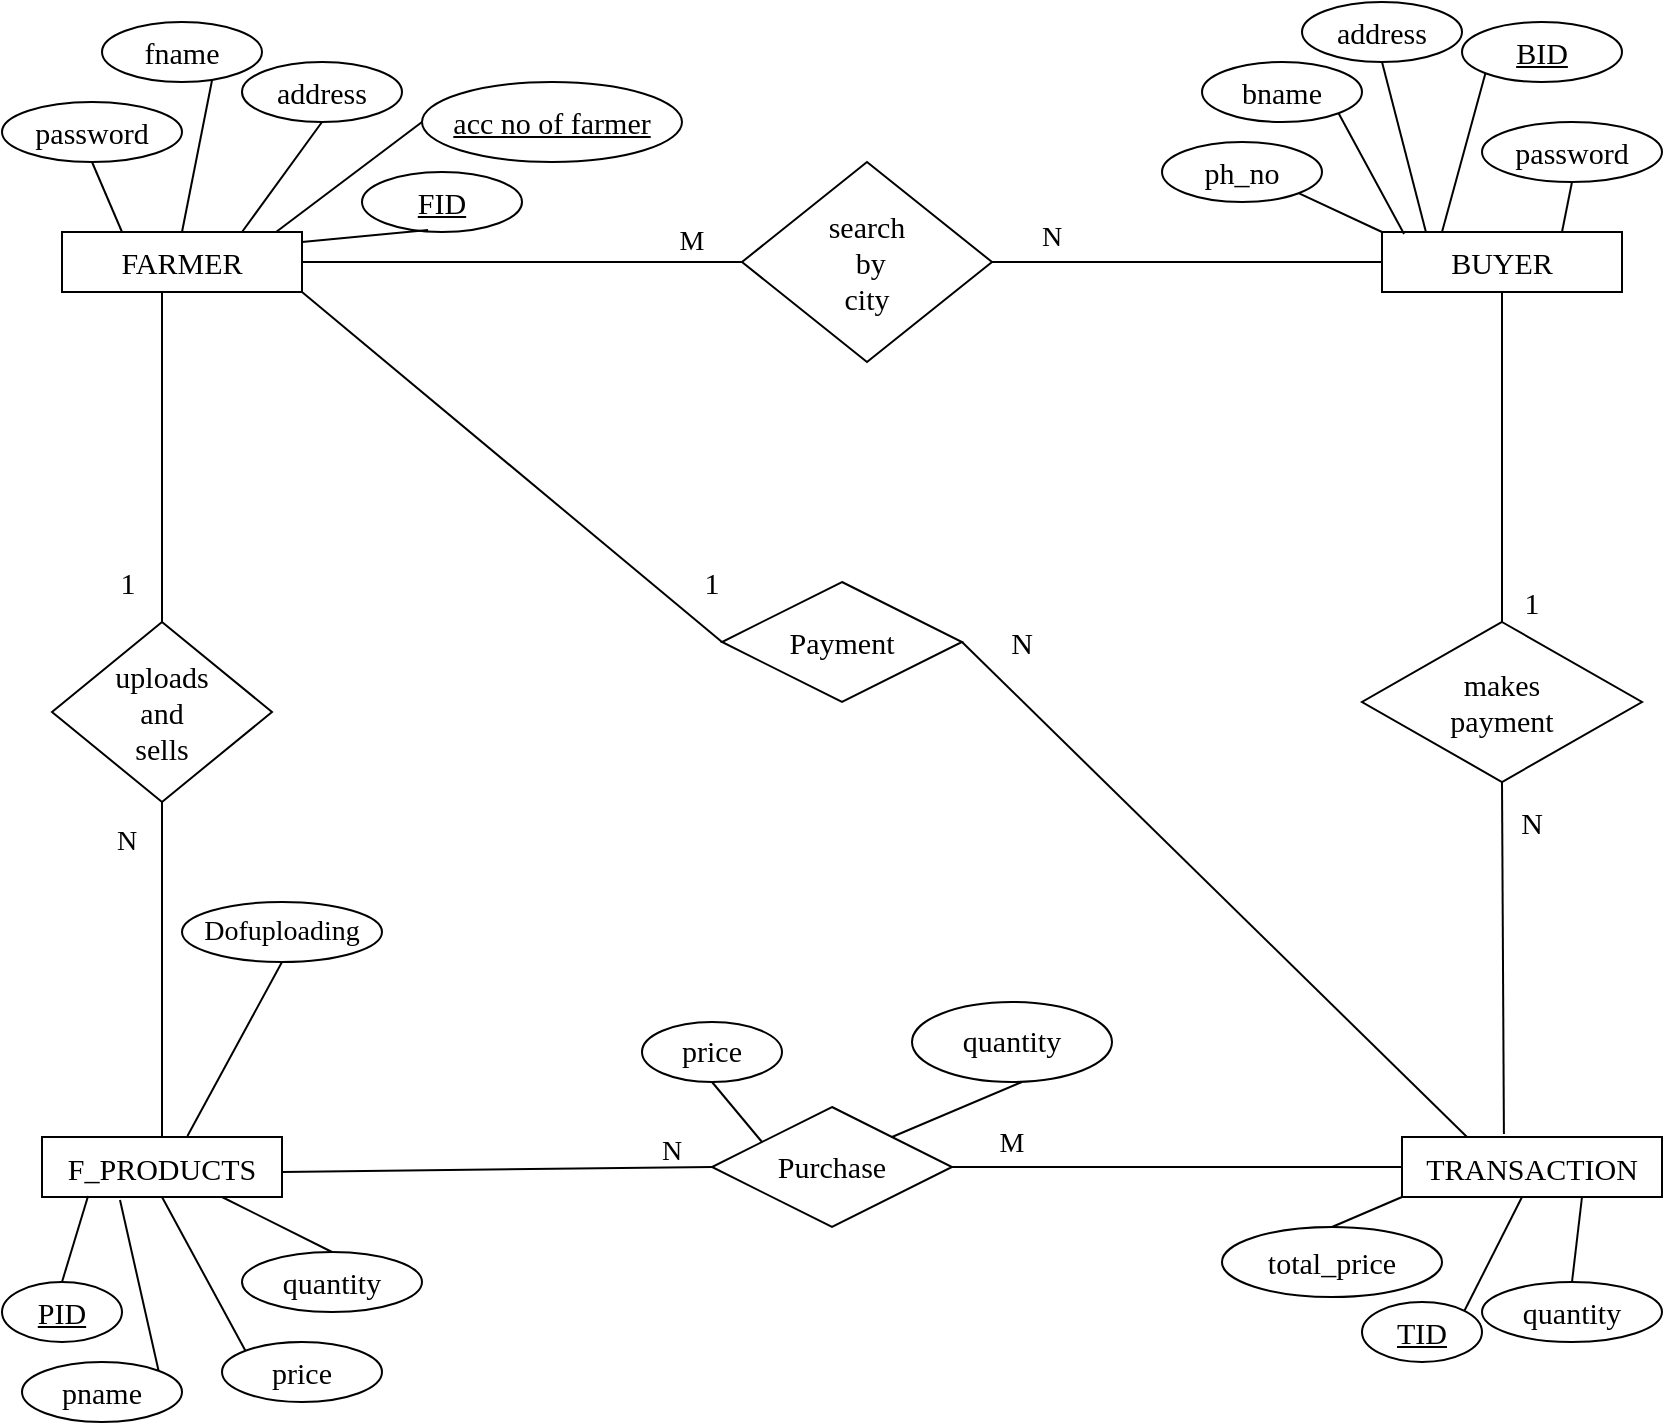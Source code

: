 <mxfile version="20.7.4" type="device"><diagram id="R2lEEEUBdFMjLlhIrx00" name="Page-1"><mxGraphModel dx="1120" dy="427" grid="1" gridSize="10" guides="1" tooltips="1" connect="1" arrows="1" fold="1" page="1" pageScale="1" pageWidth="850" pageHeight="1100" math="0" shadow="0" extFonts="Permanent Marker^https://fonts.googleapis.com/css?family=Permanent+Marker"><root><mxCell id="0"/><mxCell id="1" parent="0"/><mxCell id="m4j7v_znh__L7se7Decb-130" value="F_PRODUCTS" style="rounded=0;whiteSpace=wrap;html=1;fontSize=15;fontFamily=Comic Sans MS;" parent="1" vertex="1"><mxGeometry x="30" y="597.5" width="120" height="30" as="geometry"/></mxCell><mxCell id="m4j7v_znh__L7se7Decb-131" value="&lt;span style=&quot;font-weight: normal;&quot;&gt;TRANSACTION&lt;/span&gt;" style="rounded=0;whiteSpace=wrap;html=1;fontSize=15;fontFamily=Comic Sans MS;fontStyle=1" parent="1" vertex="1"><mxGeometry x="710" y="597.5" width="130" height="30" as="geometry"/></mxCell><mxCell id="m4j7v_znh__L7se7Decb-132" value="FARMER" style="rounded=0;whiteSpace=wrap;html=1;fontFamily=Comic Sans MS;fontSize=15;" parent="1" vertex="1"><mxGeometry x="40" y="145" width="120" height="30" as="geometry"/></mxCell><mxCell id="m4j7v_znh__L7se7Decb-133" value="&lt;font style=&quot;font-size: 15px;&quot; face=&quot;Comic Sans MS&quot;&gt;BUYER&lt;/font&gt;" style="rounded=0;whiteSpace=wrap;html=1;" parent="1" vertex="1"><mxGeometry x="700" y="145" width="120" height="30" as="geometry"/></mxCell><mxCell id="m4j7v_znh__L7se7Decb-137" value="&lt;span style=&quot;font-style: normal;&quot;&gt;makes&lt;br&gt;payment&lt;/span&gt;" style="rhombus;whiteSpace=wrap;html=1;fontStyle=2;fontSize=15;fontFamily=Comic Sans MS;" parent="1" vertex="1"><mxGeometry x="690" y="340" width="140" height="80" as="geometry"/></mxCell><mxCell id="m4j7v_znh__L7se7Decb-140" value="password" style="ellipse;whiteSpace=wrap;html=1;fontFamily=Comic Sans MS;fontSize=15;" parent="1" vertex="1"><mxGeometry x="10" y="80" width="90" height="30" as="geometry"/></mxCell><mxCell id="m4j7v_znh__L7se7Decb-141" value="fname" style="ellipse;whiteSpace=wrap;html=1;fontSize=15;fontFamily=Comic Sans MS;" parent="1" vertex="1"><mxGeometry x="60" y="40" width="80" height="30" as="geometry"/></mxCell><mxCell id="m4j7v_znh__L7se7Decb-142" value="address" style="ellipse;whiteSpace=wrap;html=1;fontFamily=Comic Sans MS;fontSize=15;" parent="1" vertex="1"><mxGeometry x="130" y="60" width="80" height="30" as="geometry"/></mxCell><mxCell id="m4j7v_znh__L7se7Decb-143" value="FID" style="ellipse;whiteSpace=wrap;html=1;fontStyle=4;fontFamily=Comic Sans MS;fontSize=15;" parent="1" vertex="1"><mxGeometry x="190" y="115" width="80" height="30" as="geometry"/></mxCell><mxCell id="m4j7v_znh__L7se7Decb-144" value="ph_no" style="ellipse;whiteSpace=wrap;html=1;fontFamily=Comic Sans MS;fontSize=15;" parent="1" vertex="1"><mxGeometry x="590" y="100" width="80" height="30" as="geometry"/></mxCell><mxCell id="m4j7v_znh__L7se7Decb-145" value="bname" style="ellipse;whiteSpace=wrap;html=1;fontFamily=Comic Sans MS;fontSize=15;" parent="1" vertex="1"><mxGeometry x="610" y="60" width="80" height="30" as="geometry"/></mxCell><mxCell id="m4j7v_znh__L7se7Decb-146" value="address" style="ellipse;whiteSpace=wrap;html=1;fontFamily=Comic Sans MS;fontSize=15;" parent="1" vertex="1"><mxGeometry x="660" y="30" width="80" height="30" as="geometry"/></mxCell><mxCell id="m4j7v_znh__L7se7Decb-147" value="BID" style="ellipse;whiteSpace=wrap;html=1;fontSize=15;fontStyle=4;fontFamily=Comic Sans MS;" parent="1" vertex="1"><mxGeometry x="740" y="40" width="80" height="30" as="geometry"/></mxCell><mxCell id="m4j7v_znh__L7se7Decb-148" value="password" style="ellipse;whiteSpace=wrap;html=1;fontFamily=Comic Sans MS;fontSize=15;" parent="1" vertex="1"><mxGeometry x="750" y="90" width="90" height="30" as="geometry"/></mxCell><mxCell id="m4j7v_znh__L7se7Decb-149" value="PID" style="ellipse;whiteSpace=wrap;html=1;fontStyle=4;fontFamily=Comic Sans MS;fontSize=15;" parent="1" vertex="1"><mxGeometry x="10" y="670" width="60" height="30" as="geometry"/></mxCell><mxCell id="m4j7v_znh__L7se7Decb-150" value="pname" style="ellipse;whiteSpace=wrap;html=1;fontSize=15;fontFamily=Comic Sans MS;" parent="1" vertex="1"><mxGeometry x="20" y="710" width="80" height="30" as="geometry"/></mxCell><mxCell id="m4j7v_znh__L7se7Decb-151" value="price" style="ellipse;whiteSpace=wrap;html=1;fontFamily=Comic Sans MS;fontSize=15;" parent="1" vertex="1"><mxGeometry x="120" y="700" width="80" height="30" as="geometry"/></mxCell><mxCell id="m4j7v_znh__L7se7Decb-152" value="Dofuploading" style="ellipse;whiteSpace=wrap;html=1;fontFamily=Comic Sans MS;fontSize=14;" parent="1" vertex="1"><mxGeometry x="100" y="480" width="100" height="30" as="geometry"/></mxCell><mxCell id="m4j7v_znh__L7se7Decb-153" value="quantity" style="ellipse;whiteSpace=wrap;html=1;fontFamily=Comic Sans MS;fontSize=15;" parent="1" vertex="1"><mxGeometry x="130" y="655" width="90" height="30" as="geometry"/></mxCell><mxCell id="m4j7v_znh__L7se7Decb-160" value="TID" style="ellipse;whiteSpace=wrap;html=1;fontSize=15;fontFamily=Comic Sans MS;fontStyle=4" parent="1" vertex="1"><mxGeometry x="690" y="680" width="60" height="30" as="geometry"/></mxCell><mxCell id="m4j7v_znh__L7se7Decb-161" value="quantity" style="ellipse;whiteSpace=wrap;html=1;fontFamily=Comic Sans MS;fontSize=15;" parent="1" vertex="1"><mxGeometry x="750" y="670" width="90" height="30" as="geometry"/></mxCell><mxCell id="m4j7v_znh__L7se7Decb-162" style="edgeStyle=orthogonalEdgeStyle;rounded=0;orthogonalLoop=1;jettySize=auto;html=1;exitX=0.5;exitY=1;exitDx=0;exitDy=0;" parent="1" edge="1"><mxGeometry relative="1" as="geometry"><mxPoint x="690" y="565" as="sourcePoint"/><mxPoint x="690" y="565" as="targetPoint"/></mxGeometry></mxCell><mxCell id="m4j7v_znh__L7se7Decb-163" value="" style="endArrow=none;html=1;rounded=0;exitX=0.75;exitY=0;exitDx=0;exitDy=0;" parent="1" source="m4j7v_znh__L7se7Decb-132" edge="1"><mxGeometry width="50" height="50" relative="1" as="geometry"><mxPoint x="130" y="140" as="sourcePoint"/><mxPoint x="170" y="90" as="targetPoint"/></mxGeometry></mxCell><mxCell id="m4j7v_znh__L7se7Decb-164" value="" style="endArrow=none;html=1;rounded=0;entryX=0.5;entryY=1;entryDx=0;entryDy=0;exitX=0.25;exitY=0;exitDx=0;exitDy=0;" parent="1" source="m4j7v_znh__L7se7Decb-132" target="m4j7v_znh__L7se7Decb-140" edge="1"><mxGeometry width="50" height="50" relative="1" as="geometry"><mxPoint x="60" y="140" as="sourcePoint"/><mxPoint x="125" y="95" as="targetPoint"/></mxGeometry></mxCell><mxCell id="m4j7v_znh__L7se7Decb-165" value="" style="endArrow=none;html=1;rounded=0;entryX=0.688;entryY=0.967;entryDx=0;entryDy=0;entryPerimeter=0;" parent="1" target="m4j7v_znh__L7se7Decb-141" edge="1"><mxGeometry width="50" height="50" relative="1" as="geometry"><mxPoint x="100" y="145" as="sourcePoint"/><mxPoint x="150" y="95" as="targetPoint"/></mxGeometry></mxCell><mxCell id="m4j7v_znh__L7se7Decb-166" value="" style="endArrow=none;html=1;rounded=0;entryX=0.413;entryY=0.967;entryDx=0;entryDy=0;entryPerimeter=0;" parent="1" target="m4j7v_znh__L7se7Decb-143" edge="1"><mxGeometry width="50" height="50" relative="1" as="geometry"><mxPoint x="160" y="150" as="sourcePoint"/><mxPoint x="210" y="100" as="targetPoint"/></mxGeometry></mxCell><mxCell id="m4j7v_znh__L7se7Decb-167" value="" style="endArrow=none;html=1;rounded=0;entryX=1;entryY=1;entryDx=0;entryDy=0;" parent="1" target="m4j7v_znh__L7se7Decb-144" edge="1"><mxGeometry width="50" height="50" relative="1" as="geometry"><mxPoint x="700" y="145" as="sourcePoint"/><mxPoint x="750" y="95" as="targetPoint"/></mxGeometry></mxCell><mxCell id="m4j7v_znh__L7se7Decb-168" value="" style="endArrow=none;html=1;rounded=0;entryX=1;entryY=1;entryDx=0;entryDy=0;exitX=0.092;exitY=0.033;exitDx=0;exitDy=0;exitPerimeter=0;" parent="1" source="m4j7v_znh__L7se7Decb-133" target="m4j7v_znh__L7se7Decb-145" edge="1"><mxGeometry width="50" height="50" relative="1" as="geometry"><mxPoint x="710" y="140" as="sourcePoint"/><mxPoint x="755" y="95" as="targetPoint"/></mxGeometry></mxCell><mxCell id="m4j7v_znh__L7se7Decb-169" value="" style="endArrow=none;html=1;rounded=0;exitX=0.25;exitY=0;exitDx=0;exitDy=0;entryX=0;entryY=1;entryDx=0;entryDy=0;" parent="1" source="m4j7v_znh__L7se7Decb-133" target="m4j7v_znh__L7se7Decb-147" edge="1"><mxGeometry width="50" height="50" relative="1" as="geometry"><mxPoint x="740" y="140" as="sourcePoint"/><mxPoint x="760" y="60" as="targetPoint"/></mxGeometry></mxCell><mxCell id="m4j7v_znh__L7se7Decb-170" value="" style="endArrow=none;html=1;rounded=0;entryX=0.183;entryY=0;entryDx=0;entryDy=0;entryPerimeter=0;exitX=0.5;exitY=1;exitDx=0;exitDy=0;" parent="1" source="m4j7v_znh__L7se7Decb-146" target="m4j7v_znh__L7se7Decb-133" edge="1"><mxGeometry width="50" height="50" relative="1" as="geometry"><mxPoint x="685" y="60" as="sourcePoint"/><mxPoint x="720" y="140" as="targetPoint"/></mxGeometry></mxCell><mxCell id="m4j7v_znh__L7se7Decb-171" value="" style="endArrow=none;html=1;rounded=0;exitX=0.75;exitY=0;exitDx=0;exitDy=0;entryX=0.5;entryY=1;entryDx=0;entryDy=0;" parent="1" source="m4j7v_znh__L7se7Decb-133" target="m4j7v_znh__L7se7Decb-148" edge="1"><mxGeometry width="50" height="50" relative="1" as="geometry"><mxPoint x="755" y="170" as="sourcePoint"/><mxPoint x="805" y="120" as="targetPoint"/></mxGeometry></mxCell><mxCell id="m4j7v_znh__L7se7Decb-177" value="" style="endArrow=none;html=1;rounded=0;exitX=0.5;exitY=0;exitDx=0;exitDy=0;" parent="1" source="m4j7v_znh__L7se7Decb-161" edge="1"><mxGeometry width="50" height="50" relative="1" as="geometry"><mxPoint x="750" y="677.5" as="sourcePoint"/><mxPoint x="800" y="627.5" as="targetPoint"/></mxGeometry></mxCell><mxCell id="m4j7v_znh__L7se7Decb-180" value="" style="endArrow=none;html=1;rounded=0;exitX=0.5;exitY=0;exitDx=0;exitDy=0;entryX=0.192;entryY=0.983;entryDx=0;entryDy=0;entryPerimeter=0;" parent="1" source="m4j7v_znh__L7se7Decb-149" target="m4j7v_znh__L7se7Decb-130" edge="1"><mxGeometry width="50" height="50" relative="1" as="geometry"><mxPoint x="10" y="667.5" as="sourcePoint"/><mxPoint x="70" y="627.5" as="targetPoint"/></mxGeometry></mxCell><mxCell id="m4j7v_znh__L7se7Decb-181" value="" style="endArrow=none;html=1;rounded=0;exitX=1;exitY=0;exitDx=0;exitDy=0;entryX=0.325;entryY=1.05;entryDx=0;entryDy=0;entryPerimeter=0;" parent="1" source="m4j7v_znh__L7se7Decb-150" target="m4j7v_znh__L7se7Decb-130" edge="1"><mxGeometry width="50" height="50" relative="1" as="geometry"><mxPoint x="40" y="677.5" as="sourcePoint"/><mxPoint x="70" y="630" as="targetPoint"/></mxGeometry></mxCell><mxCell id="m4j7v_znh__L7se7Decb-182" value="" style="endArrow=none;html=1;rounded=0;exitX=0;exitY=0;exitDx=0;exitDy=0;entryX=0.5;entryY=1;entryDx=0;entryDy=0;" parent="1" source="m4j7v_znh__L7se7Decb-151" target="m4j7v_znh__L7se7Decb-130" edge="1"><mxGeometry width="50" height="50" relative="1" as="geometry"><mxPoint x="60" y="677.5" as="sourcePoint"/><mxPoint x="110" y="627.5" as="targetPoint"/></mxGeometry></mxCell><mxCell id="m4j7v_znh__L7se7Decb-183" value="" style="endArrow=none;html=1;rounded=0;entryX=0.75;entryY=1;entryDx=0;entryDy=0;exitX=0.5;exitY=0;exitDx=0;exitDy=0;" parent="1" source="m4j7v_znh__L7se7Decb-153" target="m4j7v_znh__L7se7Decb-130" edge="1"><mxGeometry width="50" height="50" relative="1" as="geometry"><mxPoint x="160" y="652.5" as="sourcePoint"/><mxPoint x="210" y="602.5" as="targetPoint"/></mxGeometry></mxCell><mxCell id="m4j7v_znh__L7se7Decb-184" value="" style="endArrow=none;html=1;rounded=0;entryX=0.5;entryY=1;entryDx=0;entryDy=0;exitX=0.606;exitY=-0.017;exitDx=0;exitDy=0;exitPerimeter=0;" parent="1" source="m4j7v_znh__L7se7Decb-130" target="m4j7v_znh__L7se7Decb-152" edge="1"><mxGeometry width="50" height="50" relative="1" as="geometry"><mxPoint x="120" y="600" as="sourcePoint"/><mxPoint x="170" y="550" as="targetPoint"/></mxGeometry></mxCell><mxCell id="m4j7v_znh__L7se7Decb-185" value="&lt;div style=&quot;&quot;&gt;&lt;span style=&quot;background-color: initial;&quot;&gt;uploads&lt;/span&gt;&lt;/div&gt;&lt;div style=&quot;&quot;&gt;&lt;span style=&quot;background-color: initial;&quot;&gt;and&lt;/span&gt;&lt;/div&gt;&lt;div style=&quot;&quot;&gt;&lt;span style=&quot;background-color: initial;&quot;&gt;sells&lt;/span&gt;&lt;/div&gt;" style="shape=rhombus;perimeter=rhombusPerimeter;whiteSpace=wrap;html=1;align=center;fontFamily=Comic Sans MS;fontSize=15;" parent="1" vertex="1"><mxGeometry x="35" y="340" width="110" height="90" as="geometry"/></mxCell><mxCell id="m4j7v_znh__L7se7Decb-212" value="&lt;font style=&quot;font-size: 15px;&quot;&gt;search&lt;br&gt;&amp;nbsp;by &lt;br&gt;city&lt;/font&gt;" style="shape=rhombus;perimeter=rhombusPerimeter;whiteSpace=wrap;html=1;align=center;fontFamily=Comic Sans MS;fontStyle=0" parent="1" vertex="1"><mxGeometry x="380" y="110" width="125" height="100" as="geometry"/></mxCell><mxCell id="VOC5SIt7LBLSHGvFFrHT-1" value="&lt;font style=&quot;font-size: 15px;&quot; face=&quot;Comic Sans MS&quot;&gt;&lt;u&gt;acc no of farmer&lt;/u&gt;&lt;/font&gt;" style="ellipse;whiteSpace=wrap;html=1;" parent="1" vertex="1"><mxGeometry x="220" y="70" width="130" height="40" as="geometry"/></mxCell><mxCell id="VOC5SIt7LBLSHGvFFrHT-2" value="" style="endArrow=none;html=1;rounded=0;entryX=0;entryY=0.5;entryDx=0;entryDy=0;" parent="1" target="m4j7v_znh__L7se7Decb-212" edge="1"><mxGeometry width="50" height="50" relative="1" as="geometry"><mxPoint x="160" y="160" as="sourcePoint"/><mxPoint x="210" y="110" as="targetPoint"/></mxGeometry></mxCell><mxCell id="VOC5SIt7LBLSHGvFFrHT-3" value="" style="endArrow=none;html=1;rounded=0;entryX=0;entryY=0.5;entryDx=0;entryDy=0;" parent="1" target="m4j7v_znh__L7se7Decb-133" edge="1"><mxGeometry width="50" height="50" relative="1" as="geometry"><mxPoint x="505" y="160" as="sourcePoint"/><mxPoint x="555" y="110" as="targetPoint"/></mxGeometry></mxCell><mxCell id="GipwO5AJkCHIMynuwP3j-1" value="" style="endArrow=none;html=1;rounded=0;fontFamily=Comic Sans MS;fontSize=14;exitX=0.892;exitY=0;exitDx=0;exitDy=0;exitPerimeter=0;" edge="1" parent="1" source="m4j7v_znh__L7se7Decb-132"><mxGeometry width="50" height="50" relative="1" as="geometry"><mxPoint x="170" y="140" as="sourcePoint"/><mxPoint x="220" y="90" as="targetPoint"/></mxGeometry></mxCell><mxCell id="GipwO5AJkCHIMynuwP3j-2" value="&lt;font style=&quot;font-size: 14px;&quot;&gt;M&lt;/font&gt;" style="text;strokeColor=none;align=center;fillColor=none;html=1;verticalAlign=middle;whiteSpace=wrap;rounded=0;fontFamily=Comic Sans MS;fontSize=14;" vertex="1" parent="1"><mxGeometry x="340" y="145" width="30" height="10" as="geometry"/></mxCell><mxCell id="GipwO5AJkCHIMynuwP3j-3" value="N" style="text;strokeColor=none;align=center;fillColor=none;html=1;verticalAlign=middle;whiteSpace=wrap;rounded=0;fontFamily=Comic Sans MS;fontSize=14;" vertex="1" parent="1"><mxGeometry x="520" y="140" width="30" height="15" as="geometry"/></mxCell><mxCell id="GipwO5AJkCHIMynuwP3j-4" value="" style="endArrow=none;html=1;rounded=0;fontFamily=Comic Sans MS;fontSize=14;exitX=0.5;exitY=0;exitDx=0;exitDy=0;" edge="1" parent="1" source="m4j7v_znh__L7se7Decb-130"><mxGeometry width="50" height="50" relative="1" as="geometry"><mxPoint x="40" y="480" as="sourcePoint"/><mxPoint x="90" y="430" as="targetPoint"/></mxGeometry></mxCell><mxCell id="GipwO5AJkCHIMynuwP3j-5" value="N" style="text;strokeColor=none;align=center;fillColor=none;html=1;verticalAlign=middle;whiteSpace=wrap;rounded=0;fontFamily=Comic Sans MS;fontSize=14;" vertex="1" parent="1"><mxGeometry x="50" y="440" width="45" height="20" as="geometry"/></mxCell><mxCell id="GipwO5AJkCHIMynuwP3j-7" value="&lt;font style=&quot;font-size: 15px;&quot;&gt;Purchase&lt;/font&gt;" style="shape=rhombus;perimeter=rhombusPerimeter;whiteSpace=wrap;html=1;align=center;fontFamily=Comic Sans MS;fontSize=14;" vertex="1" parent="1"><mxGeometry x="365" y="582.5" width="120" height="60" as="geometry"/></mxCell><mxCell id="GipwO5AJkCHIMynuwP3j-8" value="" style="endArrow=none;html=1;rounded=0;fontFamily=Comic Sans MS;fontSize=14;entryX=0;entryY=0.5;entryDx=0;entryDy=0;" edge="1" parent="1" target="GipwO5AJkCHIMynuwP3j-7"><mxGeometry width="50" height="50" relative="1" as="geometry"><mxPoint x="150" y="615" as="sourcePoint"/><mxPoint x="200" y="565" as="targetPoint"/></mxGeometry></mxCell><mxCell id="GipwO5AJkCHIMynuwP3j-9" value="" style="endArrow=none;html=1;rounded=0;fontFamily=Comic Sans MS;fontSize=14;entryX=0;entryY=0.5;entryDx=0;entryDy=0;exitX=1;exitY=0.5;exitDx=0;exitDy=0;" edge="1" parent="1" source="GipwO5AJkCHIMynuwP3j-7" target="m4j7v_znh__L7se7Decb-131"><mxGeometry width="50" height="50" relative="1" as="geometry"><mxPoint x="485" y="615" as="sourcePoint"/><mxPoint x="535" y="565" as="targetPoint"/></mxGeometry></mxCell><mxCell id="GipwO5AJkCHIMynuwP3j-10" value="N" style="text;strokeColor=none;align=center;fillColor=none;html=1;verticalAlign=middle;whiteSpace=wrap;rounded=0;fontFamily=Comic Sans MS;fontSize=14;" vertex="1" parent="1"><mxGeometry x="330" y="600" width="30" height="10" as="geometry"/></mxCell><mxCell id="GipwO5AJkCHIMynuwP3j-11" value="M" style="text;strokeColor=none;align=center;fillColor=none;html=1;verticalAlign=middle;whiteSpace=wrap;rounded=0;fontFamily=Comic Sans MS;fontSize=14;" vertex="1" parent="1"><mxGeometry x="500" y="592.5" width="30" height="17.5" as="geometry"/></mxCell><mxCell id="GipwO5AJkCHIMynuwP3j-16" value="&lt;font style=&quot;font-size: 15px;&quot;&gt;quantity&lt;/font&gt;" style="ellipse;whiteSpace=wrap;html=1;fontFamily=Comic Sans MS;fontSize=14;" vertex="1" parent="1"><mxGeometry x="465" y="530" width="100" height="40" as="geometry"/></mxCell><mxCell id="GipwO5AJkCHIMynuwP3j-17" value="&lt;font style=&quot;font-size: 15px;&quot;&gt;price&lt;/font&gt;" style="ellipse;whiteSpace=wrap;html=1;fontFamily=Comic Sans MS;fontSize=14;" vertex="1" parent="1"><mxGeometry x="330" y="540" width="70" height="30" as="geometry"/></mxCell><mxCell id="GipwO5AJkCHIMynuwP3j-18" value="" style="endArrow=none;html=1;rounded=0;fontFamily=Comic Sans MS;fontSize=14;exitX=1;exitY=0;exitDx=0;exitDy=0;" edge="1" parent="1" source="GipwO5AJkCHIMynuwP3j-7"><mxGeometry width="50" height="50" relative="1" as="geometry"><mxPoint x="470" y="620" as="sourcePoint"/><mxPoint x="520" y="570" as="targetPoint"/></mxGeometry></mxCell><mxCell id="GipwO5AJkCHIMynuwP3j-19" value="" style="endArrow=none;html=1;rounded=0;fontFamily=Comic Sans MS;fontSize=14;entryX=0.5;entryY=1;entryDx=0;entryDy=0;" edge="1" parent="1" target="GipwO5AJkCHIMynuwP3j-17"><mxGeometry x="-1" y="-14" width="50" height="50" relative="1" as="geometry"><mxPoint x="390" y="600" as="sourcePoint"/><mxPoint x="440" y="550" as="targetPoint"/><mxPoint as="offset"/></mxGeometry></mxCell><mxCell id="GipwO5AJkCHIMynuwP3j-20" value="" style="endArrow=none;html=1;rounded=0;fontFamily=Comic Sans MS;fontSize=15;exitX=0.392;exitY=-0.05;exitDx=0;exitDy=0;exitPerimeter=0;" edge="1" parent="1" source="m4j7v_znh__L7se7Decb-131"><mxGeometry width="50" height="50" relative="1" as="geometry"><mxPoint x="710" y="470" as="sourcePoint"/><mxPoint x="760" y="420" as="targetPoint"/></mxGeometry></mxCell><mxCell id="GipwO5AJkCHIMynuwP3j-21" value="N" style="text;strokeColor=none;align=center;fillColor=none;html=1;verticalAlign=middle;whiteSpace=wrap;rounded=0;fontFamily=Comic Sans MS;fontSize=15;" vertex="1" parent="1"><mxGeometry x="760" y="430" width="30" height="20" as="geometry"/></mxCell><mxCell id="GipwO5AJkCHIMynuwP3j-23" value="total_price" style="ellipse;whiteSpace=wrap;html=1;fontFamily=Comic Sans MS;fontSize=15;" vertex="1" parent="1"><mxGeometry x="620" y="642.5" width="110" height="35" as="geometry"/></mxCell><mxCell id="GipwO5AJkCHIMynuwP3j-24" value="" style="endArrow=none;html=1;rounded=0;fontFamily=Comic Sans MS;fontSize=15;exitX=1;exitY=0;exitDx=0;exitDy=0;" edge="1" parent="1" source="m4j7v_znh__L7se7Decb-160"><mxGeometry width="50" height="50" relative="1" as="geometry"><mxPoint x="720" y="677.5" as="sourcePoint"/><mxPoint x="770" y="627.5" as="targetPoint"/></mxGeometry></mxCell><mxCell id="GipwO5AJkCHIMynuwP3j-25" value="" style="endArrow=none;html=1;rounded=0;fontFamily=Comic Sans MS;fontSize=15;exitX=0.5;exitY=0;exitDx=0;exitDy=0;" edge="1" parent="1" source="GipwO5AJkCHIMynuwP3j-23"><mxGeometry width="50" height="50" relative="1" as="geometry"><mxPoint x="660" y="677.5" as="sourcePoint"/><mxPoint x="710" y="627.5" as="targetPoint"/></mxGeometry></mxCell><mxCell id="GipwO5AJkCHIMynuwP3j-26" value="Payment" style="shape=rhombus;perimeter=rhombusPerimeter;whiteSpace=wrap;html=1;align=center;fontFamily=Comic Sans MS;fontSize=15;" vertex="1" parent="1"><mxGeometry x="370" y="320" width="120" height="60" as="geometry"/></mxCell><mxCell id="GipwO5AJkCHIMynuwP3j-29" value="" style="endArrow=none;html=1;rounded=0;fontFamily=Comic Sans MS;fontSize=15;exitX=0.25;exitY=0;exitDx=0;exitDy=0;" edge="1" parent="1" source="m4j7v_znh__L7se7Decb-131"><mxGeometry width="50" height="50" relative="1" as="geometry"><mxPoint x="440" y="400" as="sourcePoint"/><mxPoint x="490" y="350" as="targetPoint"/></mxGeometry></mxCell><mxCell id="GipwO5AJkCHIMynuwP3j-30" value="N" style="text;strokeColor=none;align=center;fillColor=none;html=1;verticalAlign=middle;whiteSpace=wrap;rounded=0;fontFamily=Comic Sans MS;fontSize=15;" vertex="1" parent="1"><mxGeometry x="500" y="340" width="40" height="20" as="geometry"/></mxCell><mxCell id="GipwO5AJkCHIMynuwP3j-32" value="" style="endArrow=none;html=1;rounded=0;fontFamily=Comic Sans MS;fontSize=15;exitX=0.5;exitY=0;exitDx=0;exitDy=0;" edge="1" parent="1" source="m4j7v_znh__L7se7Decb-185"><mxGeometry width="50" height="50" relative="1" as="geometry"><mxPoint x="40" y="225" as="sourcePoint"/><mxPoint x="90" y="175" as="targetPoint"/></mxGeometry></mxCell><mxCell id="GipwO5AJkCHIMynuwP3j-33" value="1" style="text;strokeColor=none;align=center;fillColor=none;html=1;verticalAlign=middle;whiteSpace=wrap;rounded=0;fontFamily=Comic Sans MS;fontSize=15;" vertex="1" parent="1"><mxGeometry x="57.5" y="310" width="30" height="20" as="geometry"/></mxCell><mxCell id="GipwO5AJkCHIMynuwP3j-34" value="" style="endArrow=none;html=1;rounded=0;fontFamily=Comic Sans MS;fontSize=15;exitX=0;exitY=0.5;exitDx=0;exitDy=0;" edge="1" parent="1" source="GipwO5AJkCHIMynuwP3j-26"><mxGeometry width="50" height="50" relative="1" as="geometry"><mxPoint x="110" y="225" as="sourcePoint"/><mxPoint x="160" y="175" as="targetPoint"/></mxGeometry></mxCell><mxCell id="GipwO5AJkCHIMynuwP3j-35" value="1" style="text;strokeColor=none;align=center;fillColor=none;html=1;verticalAlign=middle;whiteSpace=wrap;rounded=0;fontFamily=Comic Sans MS;fontSize=15;" vertex="1" parent="1"><mxGeometry x="350" y="305" width="30" height="30" as="geometry"/></mxCell><mxCell id="GipwO5AJkCHIMynuwP3j-36" value="" style="endArrow=none;html=1;rounded=0;fontFamily=Comic Sans MS;fontSize=15;exitX=0.5;exitY=0;exitDx=0;exitDy=0;" edge="1" parent="1" source="m4j7v_znh__L7se7Decb-137"><mxGeometry width="50" height="50" relative="1" as="geometry"><mxPoint x="710" y="225" as="sourcePoint"/><mxPoint x="760" y="175" as="targetPoint"/></mxGeometry></mxCell><mxCell id="GipwO5AJkCHIMynuwP3j-37" value="1" style="text;strokeColor=none;align=center;fillColor=none;html=1;verticalAlign=middle;whiteSpace=wrap;rounded=0;fontFamily=Comic Sans MS;fontSize=15;" vertex="1" parent="1"><mxGeometry x="760" y="320" width="30" height="20" as="geometry"/></mxCell></root></mxGraphModel></diagram></mxfile>